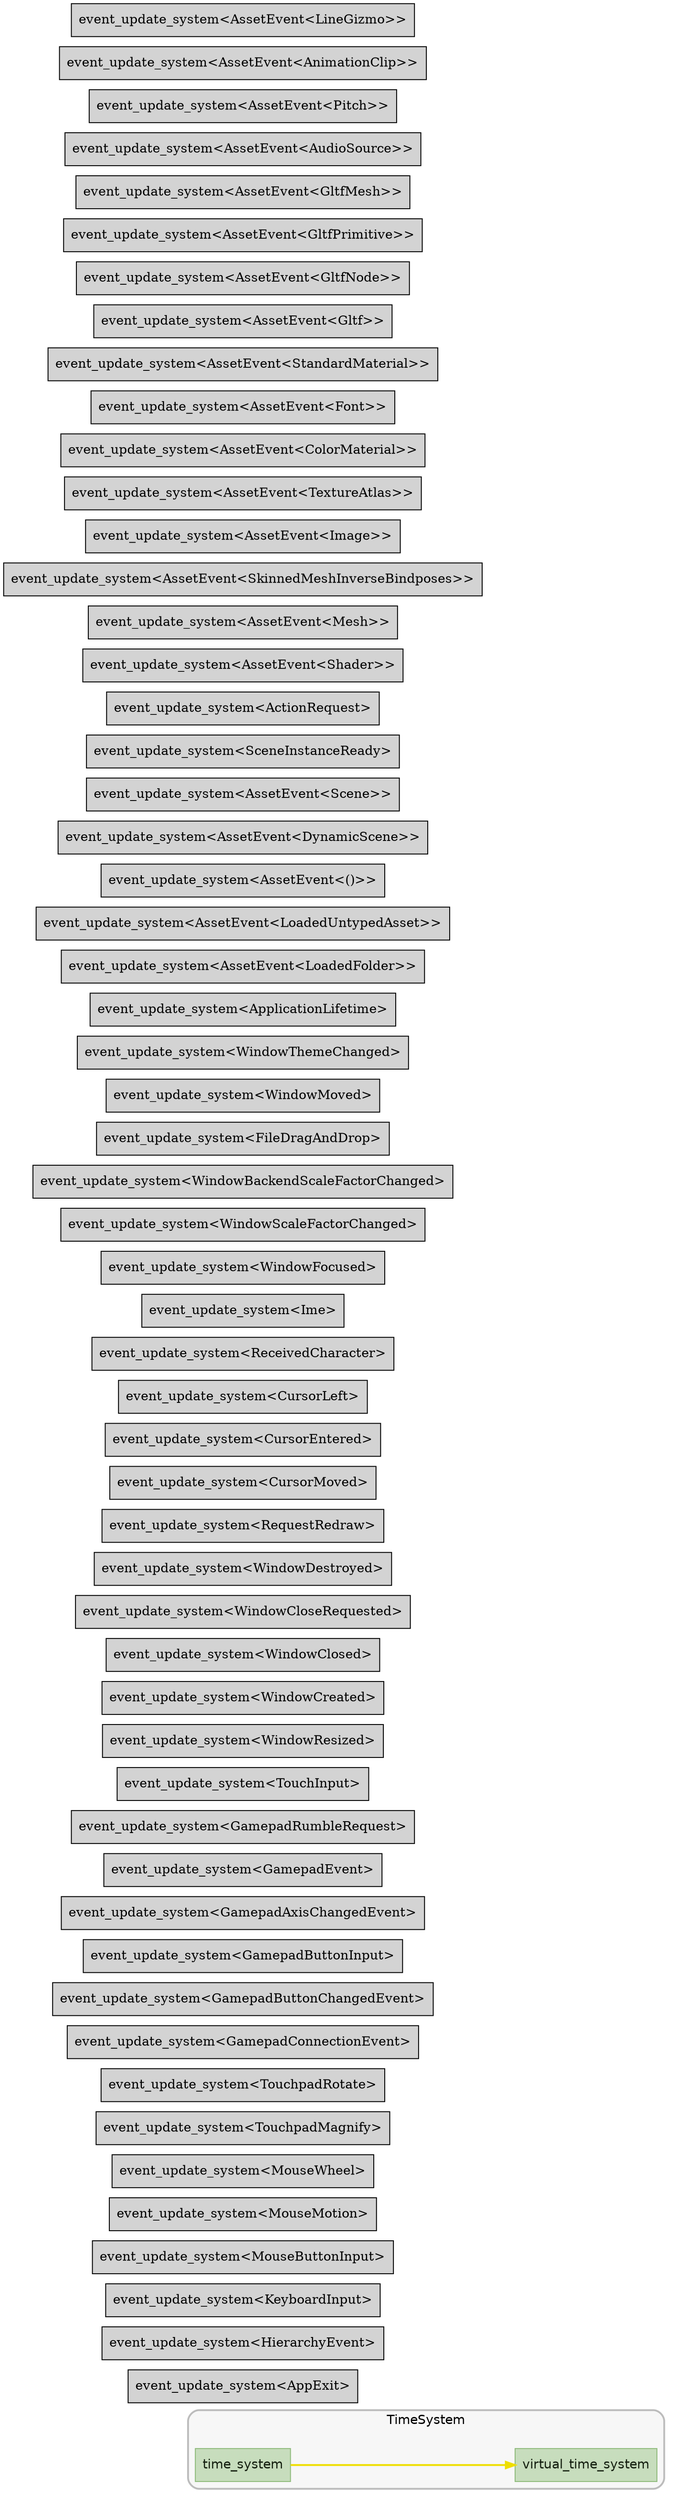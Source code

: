 digraph "" {
	"compound"="true";
	"splines"="spline";
	"rankdir"="LR";
	"bgcolor"="white";
	"fontname"="Helvetica";
	"nodesep"="0.15";
	edge ["penwidth"="2"];
	node ["shape"="box", "style"="filled"];
	subgraph "clusternode_Set(2)" {
		"style"="rounded,filled";
		"label"="TimeSystem";
		"tooltip"="TimeSystem";
		"fillcolor"="#00000008";
		"fontcolor"="#000000";
		"color"="#00000040";
		"penwidth"="2";
		"set_marker_node_Set(2)" ["style"="invis", "label"="", "height"="0", "shape"="point"]
		"node_System(1)" ["label"="time_system", "tooltip"="bevy_time::time_system", "fillcolor"="#c7ddbd", "fontname"="Helvetica", "fontcolor"="#162111", "color"="#8dba79", "penwidth"="1"]
		"node_System(2)" ["label"="virtual_time_system", "tooltip"="bevy_time::virt::virtual_time_system", "fillcolor"="#c7ddbd", "fontname"="Helvetica", "fontcolor"="#162111", "color"="#8dba79", "penwidth"="1"]
	}
	
	"node_System(0)" ["label"="event_update_system<AppExit>", "tooltip"="bevy_ecs::event::event_update_system<bevy_app::app::AppExit>"]
	"node_System(3)" ["label"="event_update_system<HierarchyEvent>", "tooltip"="bevy_ecs::event::event_update_system<bevy_hierarchy::events::HierarchyEvent>"]
	"node_System(4)" ["label"="event_update_system<KeyboardInput>", "tooltip"="bevy_ecs::event::event_update_system<bevy_input::keyboard::KeyboardInput>"]
	"node_System(5)" ["label"="event_update_system<MouseButtonInput>", "tooltip"="bevy_ecs::event::event_update_system<bevy_input::mouse::MouseButtonInput>"]
	"node_System(6)" ["label"="event_update_system<MouseMotion>", "tooltip"="bevy_ecs::event::event_update_system<bevy_input::mouse::MouseMotion>"]
	"node_System(7)" ["label"="event_update_system<MouseWheel>", "tooltip"="bevy_ecs::event::event_update_system<bevy_input::mouse::MouseWheel>"]
	"node_System(8)" ["label"="event_update_system<TouchpadMagnify>", "tooltip"="bevy_ecs::event::event_update_system<bevy_input::touchpad::TouchpadMagnify>"]
	"node_System(9)" ["label"="event_update_system<TouchpadRotate>", "tooltip"="bevy_ecs::event::event_update_system<bevy_input::touchpad::TouchpadRotate>"]
	"node_System(10)" ["label"="event_update_system<GamepadConnectionEvent>", "tooltip"="bevy_ecs::event::event_update_system<bevy_input::gamepad::GamepadConnectionEvent>"]
	"node_System(11)" ["label"="event_update_system<GamepadButtonChangedEvent>", "tooltip"="bevy_ecs::event::event_update_system<bevy_input::gamepad::GamepadButtonChangedEvent>"]
	"node_System(12)" ["label"="event_update_system<GamepadButtonInput>", "tooltip"="bevy_ecs::event::event_update_system<bevy_input::gamepad::GamepadButtonInput>"]
	"node_System(13)" ["label"="event_update_system<GamepadAxisChangedEvent>", "tooltip"="bevy_ecs::event::event_update_system<bevy_input::gamepad::GamepadAxisChangedEvent>"]
	"node_System(14)" ["label"="event_update_system<GamepadEvent>", "tooltip"="bevy_ecs::event::event_update_system<bevy_input::gamepad::GamepadEvent>"]
	"node_System(15)" ["label"="event_update_system<GamepadRumbleRequest>", "tooltip"="bevy_ecs::event::event_update_system<bevy_input::gamepad::GamepadRumbleRequest>"]
	"node_System(16)" ["label"="event_update_system<TouchInput>", "tooltip"="bevy_ecs::event::event_update_system<bevy_input::touch::TouchInput>"]
	"node_System(17)" ["label"="event_update_system<WindowResized>", "tooltip"="bevy_ecs::event::event_update_system<bevy_window::event::WindowResized>"]
	"node_System(18)" ["label"="event_update_system<WindowCreated>", "tooltip"="bevy_ecs::event::event_update_system<bevy_window::event::WindowCreated>"]
	"node_System(19)" ["label"="event_update_system<WindowClosed>", "tooltip"="bevy_ecs::event::event_update_system<bevy_window::event::WindowClosed>"]
	"node_System(20)" ["label"="event_update_system<WindowCloseRequested>", "tooltip"="bevy_ecs::event::event_update_system<bevy_window::event::WindowCloseRequested>"]
	"node_System(21)" ["label"="event_update_system<WindowDestroyed>", "tooltip"="bevy_ecs::event::event_update_system<bevy_window::event::WindowDestroyed>"]
	"node_System(22)" ["label"="event_update_system<RequestRedraw>", "tooltip"="bevy_ecs::event::event_update_system<bevy_window::event::RequestRedraw>"]
	"node_System(23)" ["label"="event_update_system<CursorMoved>", "tooltip"="bevy_ecs::event::event_update_system<bevy_window::event::CursorMoved>"]
	"node_System(24)" ["label"="event_update_system<CursorEntered>", "tooltip"="bevy_ecs::event::event_update_system<bevy_window::event::CursorEntered>"]
	"node_System(25)" ["label"="event_update_system<CursorLeft>", "tooltip"="bevy_ecs::event::event_update_system<bevy_window::event::CursorLeft>"]
	"node_System(26)" ["label"="event_update_system<ReceivedCharacter>", "tooltip"="bevy_ecs::event::event_update_system<bevy_window::event::ReceivedCharacter>"]
	"node_System(27)" ["label"="event_update_system<Ime>", "tooltip"="bevy_ecs::event::event_update_system<bevy_window::event::Ime>"]
	"node_System(28)" ["label"="event_update_system<WindowFocused>", "tooltip"="bevy_ecs::event::event_update_system<bevy_window::event::WindowFocused>"]
	"node_System(29)" ["label"="event_update_system<WindowScaleFactorChanged>", "tooltip"="bevy_ecs::event::event_update_system<bevy_window::event::WindowScaleFactorChanged>"]
	"node_System(30)" ["label"="event_update_system<WindowBackendScaleFactorChanged>", "tooltip"="bevy_ecs::event::event_update_system<bevy_window::event::WindowBackendScaleFactorChanged>"]
	"node_System(31)" ["label"="event_update_system<FileDragAndDrop>", "tooltip"="bevy_ecs::event::event_update_system<bevy_window::event::FileDragAndDrop>"]
	"node_System(32)" ["label"="event_update_system<WindowMoved>", "tooltip"="bevy_ecs::event::event_update_system<bevy_window::event::WindowMoved>"]
	"node_System(33)" ["label"="event_update_system<WindowThemeChanged>", "tooltip"="bevy_ecs::event::event_update_system<bevy_window::event::WindowThemeChanged>"]
	"node_System(34)" ["label"="event_update_system<ApplicationLifetime>", "tooltip"="bevy_ecs::event::event_update_system<bevy_window::event::ApplicationLifetime>"]
	"node_System(35)" ["label"="event_update_system<AssetEvent<LoadedFolder>>", "tooltip"="bevy_ecs::event::event_update_system<bevy_asset::event::AssetEvent<bevy_asset::folder::LoadedFolder>>"]
	"node_System(36)" ["label"="event_update_system<AssetEvent<LoadedUntypedAsset>>", "tooltip"="bevy_ecs::event::event_update_system<bevy_asset::event::AssetEvent<bevy_asset::assets::LoadedUntypedAsset>>"]
	"node_System(37)" ["label"="event_update_system<AssetEvent<()>>", "tooltip"="bevy_ecs::event::event_update_system<bevy_asset::event::AssetEvent<()>>"]
	"node_System(38)" ["label"="event_update_system<AssetEvent<DynamicScene>>", "tooltip"="bevy_ecs::event::event_update_system<bevy_asset::event::AssetEvent<bevy_scene::dynamic_scene::DynamicScene>>"]
	"node_System(39)" ["label"="event_update_system<AssetEvent<Scene>>", "tooltip"="bevy_ecs::event::event_update_system<bevy_asset::event::AssetEvent<bevy_scene::scene::Scene>>"]
	"node_System(40)" ["label"="event_update_system<SceneInstanceReady>", "tooltip"="bevy_ecs::event::event_update_system<bevy_scene::scene_spawner::SceneInstanceReady>"]
	"node_System(41)" ["label"="event_update_system<ActionRequest>", "tooltip"="bevy_ecs::event::event_update_system<bevy_a11y::ActionRequest>"]
	"node_System(42)" ["label"="event_update_system<AssetEvent<Shader>>", "tooltip"="bevy_ecs::event::event_update_system<bevy_asset::event::AssetEvent<bevy_render::render_resource::shader::Shader>>"]
	"node_System(43)" ["label"="event_update_system<AssetEvent<Mesh>>", "tooltip"="bevy_ecs::event::event_update_system<bevy_asset::event::AssetEvent<bevy_render::mesh::mesh::Mesh>>"]
	"node_System(44)" ["label"="event_update_system<AssetEvent<SkinnedMeshInverseBindposes>>", "tooltip"="bevy_ecs::event::event_update_system<bevy_asset::event::AssetEvent<bevy_render::mesh::mesh::skinning::SkinnedMeshInverseBindposes>>"]
	"node_System(45)" ["label"="event_update_system<AssetEvent<Image>>", "tooltip"="bevy_ecs::event::event_update_system<bevy_asset::event::AssetEvent<bevy_render::texture::image::Image>>"]
	"node_System(46)" ["label"="event_update_system<AssetEvent<TextureAtlas>>", "tooltip"="bevy_ecs::event::event_update_system<bevy_asset::event::AssetEvent<bevy_sprite::texture_atlas::TextureAtlas>>"]
	"node_System(47)" ["label"="event_update_system<AssetEvent<ColorMaterial>>", "tooltip"="bevy_ecs::event::event_update_system<bevy_asset::event::AssetEvent<bevy_sprite::mesh2d::color_material::ColorMaterial>>"]
	"node_System(48)" ["label"="event_update_system<AssetEvent<Font>>", "tooltip"="bevy_ecs::event::event_update_system<bevy_asset::event::AssetEvent<bevy_text::font::Font>>"]
	"node_System(49)" ["label"="event_update_system<AssetEvent<StandardMaterial>>", "tooltip"="bevy_ecs::event::event_update_system<bevy_asset::event::AssetEvent<bevy_pbr::pbr_material::StandardMaterial>>"]
	"node_System(50)" ["label"="event_update_system<AssetEvent<Gltf>>", "tooltip"="bevy_ecs::event::event_update_system<bevy_asset::event::AssetEvent<bevy_gltf::Gltf>>"]
	"node_System(51)" ["label"="event_update_system<AssetEvent<GltfNode>>", "tooltip"="bevy_ecs::event::event_update_system<bevy_asset::event::AssetEvent<bevy_gltf::GltfNode>>"]
	"node_System(52)" ["label"="event_update_system<AssetEvent<GltfPrimitive>>", "tooltip"="bevy_ecs::event::event_update_system<bevy_asset::event::AssetEvent<bevy_gltf::GltfPrimitive>>"]
	"node_System(53)" ["label"="event_update_system<AssetEvent<GltfMesh>>", "tooltip"="bevy_ecs::event::event_update_system<bevy_asset::event::AssetEvent<bevy_gltf::GltfMesh>>"]
	"node_System(54)" ["label"="event_update_system<AssetEvent<AudioSource>>", "tooltip"="bevy_ecs::event::event_update_system<bevy_asset::event::AssetEvent<bevy_audio::audio_source::AudioSource>>"]
	"node_System(55)" ["label"="event_update_system<AssetEvent<Pitch>>", "tooltip"="bevy_ecs::event::event_update_system<bevy_asset::event::AssetEvent<bevy_audio::pitch::Pitch>>"]
	"node_System(56)" ["label"="event_update_system<AssetEvent<AnimationClip>>", "tooltip"="bevy_ecs::event::event_update_system<bevy_asset::event::AssetEvent<bevy_animation::AnimationClip>>"]
	"node_System(57)" ["label"="event_update_system<AssetEvent<LineGizmo>>", "tooltip"="bevy_ecs::event::event_update_system<bevy_asset::event::AssetEvent<bevy_gizmos::LineGizmo>>"]
	"node_System(1)" -> "node_System(2)" ["lhead"="", "ltail"="", "tooltip"="SystemTypeSet(time_system()) → virtual_time_system", "color"="#eede00"]
}
